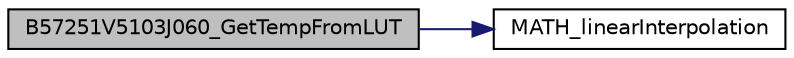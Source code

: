 digraph "B57251V5103J060_GetTempFromLUT"
{
  edge [fontname="Helvetica",fontsize="10",labelfontname="Helvetica",labelfontsize="10"];
  node [fontname="Helvetica",fontsize="10",shape=record];
  rankdir="LR";
  Node0 [label="B57251V5103J060_GetTempFromLUT",height=0.2,width=0.4,color="black", fillcolor="grey75", style="filled", fontcolor="black"];
  Node0 -> Node1 [color="midnightblue",fontsize="10",style="solid",fontname="Helvetica"];
  Node1 [label="MATH_linearInterpolation",height=0.2,width=0.4,color="black", fillcolor="white", style="filled",URL="$foxmath_8c.html#ac93dcc9f64cdd9451de2b20cbd7e3d68",tooltip="Linear inter-/extrapolates a third point according to two given points. "];
}
